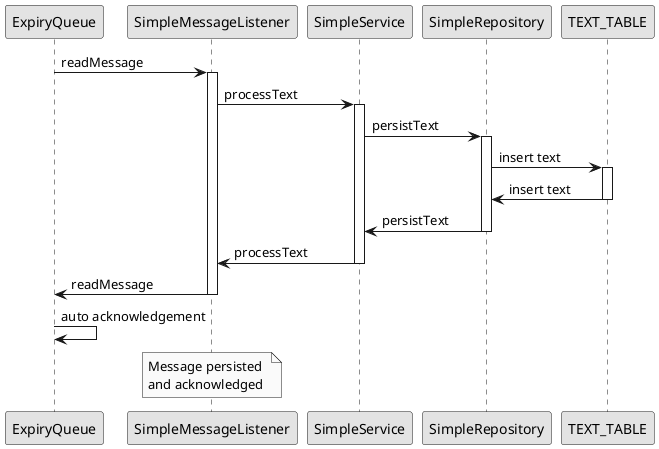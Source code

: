 @startuml
skinparam monochrome true

participant "ExpiryQueue" as mq
participant "SimpleMessageListener" as sml
participant "SimpleService" as ss
participant "SimpleRepository" as sr
participant "TEXT_TABLE" as tt

mq -> sml : readMessage
activate sml

sml -> ss : processText
activate ss

ss -> sr : persistText
activate sr

sr -> tt : insert text
activate tt

sr <- tt : insert text
deactivate tt


ss <- sr : persistText
deactivate sr

sml <- ss : processText
deactivate ss

mq <- sml : readMessage
deactivate sml
mq -> mq : auto acknowledgement
note over sml
  Message persisted
  and acknowledged 
end note
@enduml